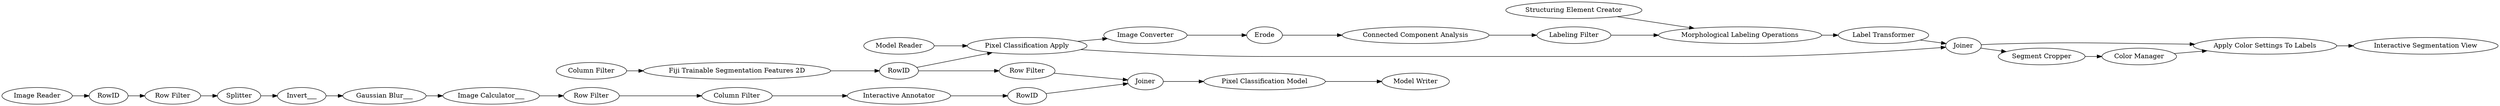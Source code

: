 digraph {
	"-6883135589338780732_6" [label="Image Calculator___"]
	"-6883135589338780732_4" [label=Invert___]
	"7151128847273730310_19" [label="Model Reader"]
	"1891039584247226228_8" [label="Image Converter"]
	"7151128847273730310_13" [label="Row Filter"]
	"-8234459418590762154_3" [label="Row Filter"]
	"7151128847273730310_16" [label="Pixel Classification Model"]
	"-8234459418590762154_5" [label=Splitter]
	"7151128847273730310_9" [label="Interactive Annotator"]
	"-8234459418590762154_2" [label=RowID]
	"-4257174825625037118_13" [label="Apply Color Settings To Labels"]
	"1891039584247226228_22" [label="Structuring Element Creator"]
	"7151128847273730310_15" [label=Joiner]
	"7151128847273730310_18" [label="Model Writer"]
	"7151128847273730310_11" [label=RowID]
	"7151128847273730310_8" [label="Column Filter"]
	"1891039584247226228_9" [label=Erode]
	"-8224119169557322913_12" [label="Interactive Segmentation View"]
	"7151128847273730310_17" [label="Pixel Classification Apply"]
	"7151128847273730310_6" [label="Row Filter"]
	"-4257174825625037118_10" [label=Joiner]
	"1891039584247226228_23" [label="Label Transformer"]
	"1891039584247226228_21" [label="Morphological Labeling Operations"]
	"7151128847273730310_12" [label=RowID]
	"-6883135589338780732_5" [label="Gaussian Blur___"]
	"-4257174825625037118_12" [label="Color Manager"]
	"1891039584247226228_13" [label="Connected Component Analysis"]
	"7151128847273730310_7" [label="Column Filter"]
	"7151128847273730310_10" [label="Fiji Trainable Segmentation Features 2D"]
	"-4257174825625037118_11" [label="Segment Cropper"]
	"-8224119169557322913_1" [label="Image Reader"]
	"1891039584247226228_20" [label="Labeling Filter"]
	"1891039584247226228_8" -> "1891039584247226228_9"
	"7151128847273730310_19" -> "7151128847273730310_17"
	"-6883135589338780732_4" -> "-6883135589338780732_5"
	"7151128847273730310_15" -> "7151128847273730310_16"
	"7151128847273730310_7" -> "7151128847273730310_10"
	"7151128847273730310_16" -> "7151128847273730310_18"
	"7151128847273730310_12" -> "7151128847273730310_13"
	"-6883135589338780732_5" -> "-6883135589338780732_6"
	"7151128847273730310_6" -> "7151128847273730310_8"
	"-4257174825625037118_11" -> "-4257174825625037118_12"
	"7151128847273730310_10" -> "7151128847273730310_12"
	"1891039584247226228_13" -> "1891039584247226228_20"
	"-8224119169557322913_1" -> "-8234459418590762154_2"
	"1891039584247226228_20" -> "1891039584247226228_21"
	"-8234459418590762154_2" -> "-8234459418590762154_3"
	"-4257174825625037118_10" -> "-4257174825625037118_11"
	"1891039584247226228_22" -> "1891039584247226228_21"
	"7151128847273730310_12" -> "7151128847273730310_17"
	"-8234459418590762154_5" -> "-6883135589338780732_4"
	"7151128847273730310_8" -> "7151128847273730310_9"
	"7151128847273730310_13" -> "7151128847273730310_15"
	"-4257174825625037118_12" -> "-4257174825625037118_13"
	"-4257174825625037118_10" -> "-4257174825625037118_13"
	"-4257174825625037118_13" -> "-8224119169557322913_12"
	"7151128847273730310_17" -> "1891039584247226228_8"
	"1891039584247226228_23" -> "-4257174825625037118_10"
	"-6883135589338780732_6" -> "7151128847273730310_6"
	"1891039584247226228_9" -> "1891039584247226228_13"
	"1891039584247226228_21" -> "1891039584247226228_23"
	"7151128847273730310_11" -> "7151128847273730310_15"
	"7151128847273730310_9" -> "7151128847273730310_11"
	"7151128847273730310_17" -> "-4257174825625037118_10"
	"-8234459418590762154_3" -> "-8234459418590762154_5"
	rankdir=LR
}
